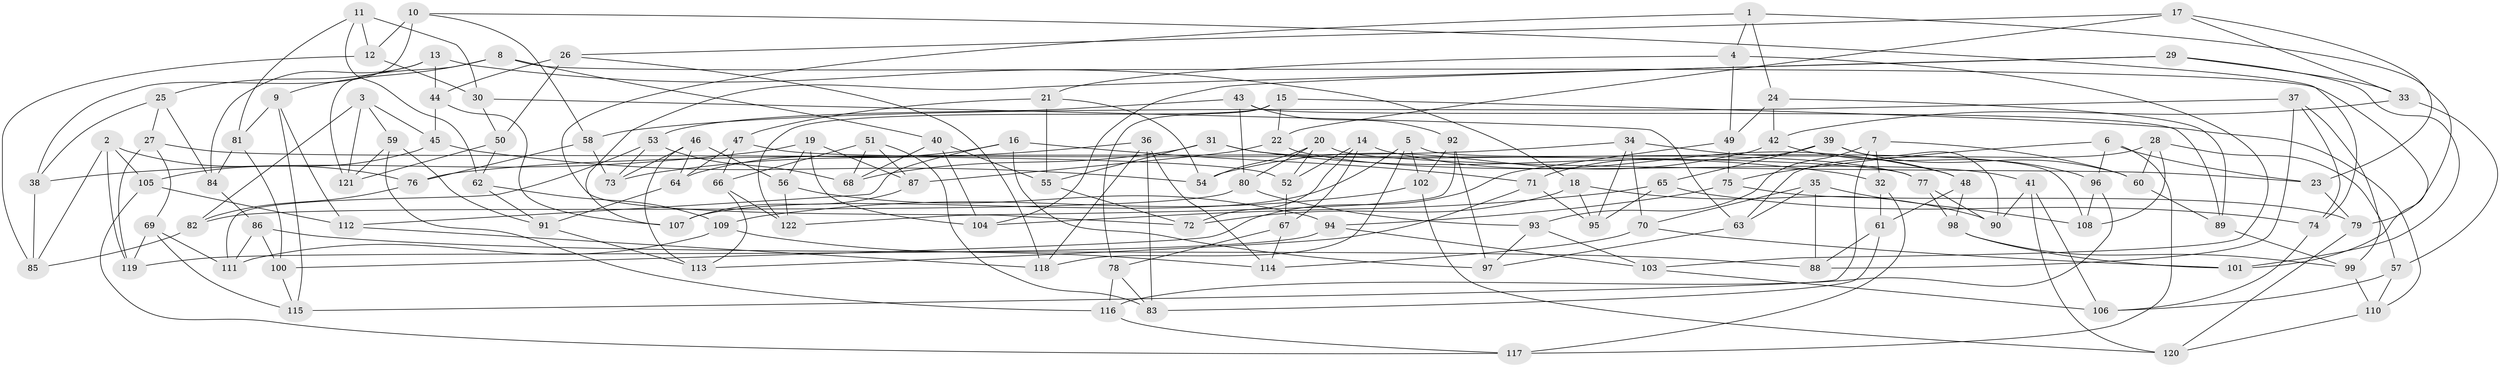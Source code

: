 // Generated by graph-tools (version 1.1) at 2025/57/03/09/25 04:57:09]
// undirected, 122 vertices, 244 edges
graph export_dot {
graph [start="1"]
  node [color=gray90,style=filled];
  1;
  2;
  3;
  4;
  5;
  6;
  7;
  8;
  9;
  10;
  11;
  12;
  13;
  14;
  15;
  16;
  17;
  18;
  19;
  20;
  21;
  22;
  23;
  24;
  25;
  26;
  27;
  28;
  29;
  30;
  31;
  32;
  33;
  34;
  35;
  36;
  37;
  38;
  39;
  40;
  41;
  42;
  43;
  44;
  45;
  46;
  47;
  48;
  49;
  50;
  51;
  52;
  53;
  54;
  55;
  56;
  57;
  58;
  59;
  60;
  61;
  62;
  63;
  64;
  65;
  66;
  67;
  68;
  69;
  70;
  71;
  72;
  73;
  74;
  75;
  76;
  77;
  78;
  79;
  80;
  81;
  82;
  83;
  84;
  85;
  86;
  87;
  88;
  89;
  90;
  91;
  92;
  93;
  94;
  95;
  96;
  97;
  98;
  99;
  100;
  101;
  102;
  103;
  104;
  105;
  106;
  107;
  108;
  109;
  110;
  111;
  112;
  113;
  114;
  115;
  116;
  117;
  118;
  119;
  120;
  121;
  122;
  1 -- 72;
  1 -- 79;
  1 -- 4;
  1 -- 24;
  2 -- 85;
  2 -- 105;
  2 -- 76;
  2 -- 119;
  3 -- 59;
  3 -- 45;
  3 -- 121;
  3 -- 82;
  4 -- 21;
  4 -- 49;
  4 -- 103;
  5 -- 118;
  5 -- 107;
  5 -- 102;
  5 -- 108;
  6 -- 23;
  6 -- 75;
  6 -- 96;
  6 -- 117;
  7 -- 32;
  7 -- 115;
  7 -- 60;
  7 -- 93;
  8 -- 101;
  8 -- 40;
  8 -- 121;
  8 -- 9;
  9 -- 115;
  9 -- 112;
  9 -- 81;
  10 -- 38;
  10 -- 58;
  10 -- 74;
  10 -- 12;
  11 -- 30;
  11 -- 62;
  11 -- 12;
  11 -- 81;
  12 -- 85;
  12 -- 30;
  13 -- 84;
  13 -- 44;
  13 -- 25;
  13 -- 18;
  14 -- 48;
  14 -- 52;
  14 -- 72;
  14 -- 67;
  15 -- 122;
  15 -- 22;
  15 -- 110;
  15 -- 78;
  16 -- 112;
  16 -- 71;
  16 -- 97;
  16 -- 64;
  17 -- 22;
  17 -- 33;
  17 -- 23;
  17 -- 26;
  18 -- 95;
  18 -- 90;
  18 -- 72;
  19 -- 104;
  19 -- 56;
  19 -- 38;
  19 -- 87;
  20 -- 52;
  20 -- 23;
  20 -- 80;
  20 -- 54;
  21 -- 55;
  21 -- 54;
  21 -- 47;
  22 -- 41;
  22 -- 87;
  23 -- 79;
  24 -- 42;
  24 -- 49;
  24 -- 89;
  25 -- 27;
  25 -- 38;
  25 -- 84;
  26 -- 44;
  26 -- 118;
  26 -- 50;
  27 -- 69;
  27 -- 52;
  27 -- 119;
  28 -- 57;
  28 -- 60;
  28 -- 63;
  28 -- 108;
  29 -- 104;
  29 -- 107;
  29 -- 101;
  29 -- 33;
  30 -- 50;
  30 -- 63;
  31 -- 55;
  31 -- 77;
  31 -- 68;
  31 -- 32;
  32 -- 61;
  32 -- 117;
  33 -- 42;
  33 -- 57;
  34 -- 95;
  34 -- 48;
  34 -- 70;
  34 -- 76;
  35 -- 63;
  35 -- 70;
  35 -- 108;
  35 -- 88;
  36 -- 118;
  36 -- 114;
  36 -- 83;
  36 -- 73;
  37 -- 99;
  37 -- 74;
  37 -- 58;
  37 -- 88;
  38 -- 85;
  39 -- 71;
  39 -- 60;
  39 -- 90;
  39 -- 65;
  40 -- 104;
  40 -- 55;
  40 -- 68;
  41 -- 90;
  41 -- 120;
  41 -- 106;
  42 -- 96;
  42 -- 54;
  43 -- 80;
  43 -- 53;
  43 -- 92;
  43 -- 89;
  44 -- 107;
  44 -- 45;
  45 -- 105;
  45 -- 54;
  46 -- 73;
  46 -- 113;
  46 -- 56;
  46 -- 64;
  47 -- 64;
  47 -- 77;
  47 -- 66;
  48 -- 98;
  48 -- 61;
  49 -- 75;
  49 -- 100;
  50 -- 121;
  50 -- 62;
  51 -- 83;
  51 -- 66;
  51 -- 87;
  51 -- 68;
  52 -- 67;
  53 -- 73;
  53 -- 111;
  53 -- 68;
  55 -- 72;
  56 -- 122;
  56 -- 94;
  57 -- 110;
  57 -- 106;
  58 -- 73;
  58 -- 76;
  59 -- 91;
  59 -- 116;
  59 -- 121;
  60 -- 89;
  61 -- 83;
  61 -- 88;
  62 -- 109;
  62 -- 91;
  63 -- 97;
  64 -- 91;
  65 -- 95;
  65 -- 74;
  65 -- 104;
  66 -- 122;
  66 -- 113;
  67 -- 114;
  67 -- 78;
  69 -- 111;
  69 -- 119;
  69 -- 115;
  70 -- 114;
  70 -- 101;
  71 -- 95;
  71 -- 113;
  74 -- 106;
  75 -- 94;
  75 -- 79;
  76 -- 82;
  77 -- 90;
  77 -- 98;
  78 -- 116;
  78 -- 83;
  79 -- 120;
  80 -- 93;
  80 -- 82;
  81 -- 100;
  81 -- 84;
  82 -- 85;
  84 -- 86;
  86 -- 100;
  86 -- 111;
  86 -- 88;
  87 -- 107;
  89 -- 99;
  91 -- 113;
  92 -- 122;
  92 -- 97;
  92 -- 102;
  93 -- 97;
  93 -- 103;
  94 -- 119;
  94 -- 103;
  96 -- 108;
  96 -- 116;
  98 -- 101;
  98 -- 99;
  99 -- 110;
  100 -- 115;
  102 -- 120;
  102 -- 109;
  103 -- 106;
  105 -- 117;
  105 -- 112;
  109 -- 111;
  109 -- 114;
  110 -- 120;
  112 -- 118;
  116 -- 117;
}
